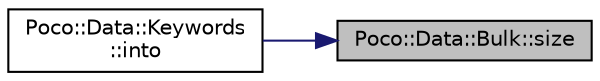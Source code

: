 digraph "Poco::Data::Bulk::size"
{
 // LATEX_PDF_SIZE
  edge [fontname="Helvetica",fontsize="10",labelfontname="Helvetica",labelfontsize="10"];
  node [fontname="Helvetica",fontsize="10",shape=record];
  rankdir="RL";
  Node1 [label="Poco::Data::Bulk::size",height=0.2,width=0.4,color="black", fillcolor="grey75", style="filled", fontcolor="black",tooltip="Returns the limit asociated with this bulk object."];
  Node1 -> Node2 [dir="back",color="midnightblue",fontsize="10",style="solid"];
  Node2 [label="Poco::Data::Keywords\l::into",height=0.2,width=0.4,color="black", fillcolor="white", style="filled",URL="$namespacePoco_1_1Data_1_1Keywords.html#a1f40fd5a0a1a4ac2d18661c1101d9a4e",tooltip=" "];
}
